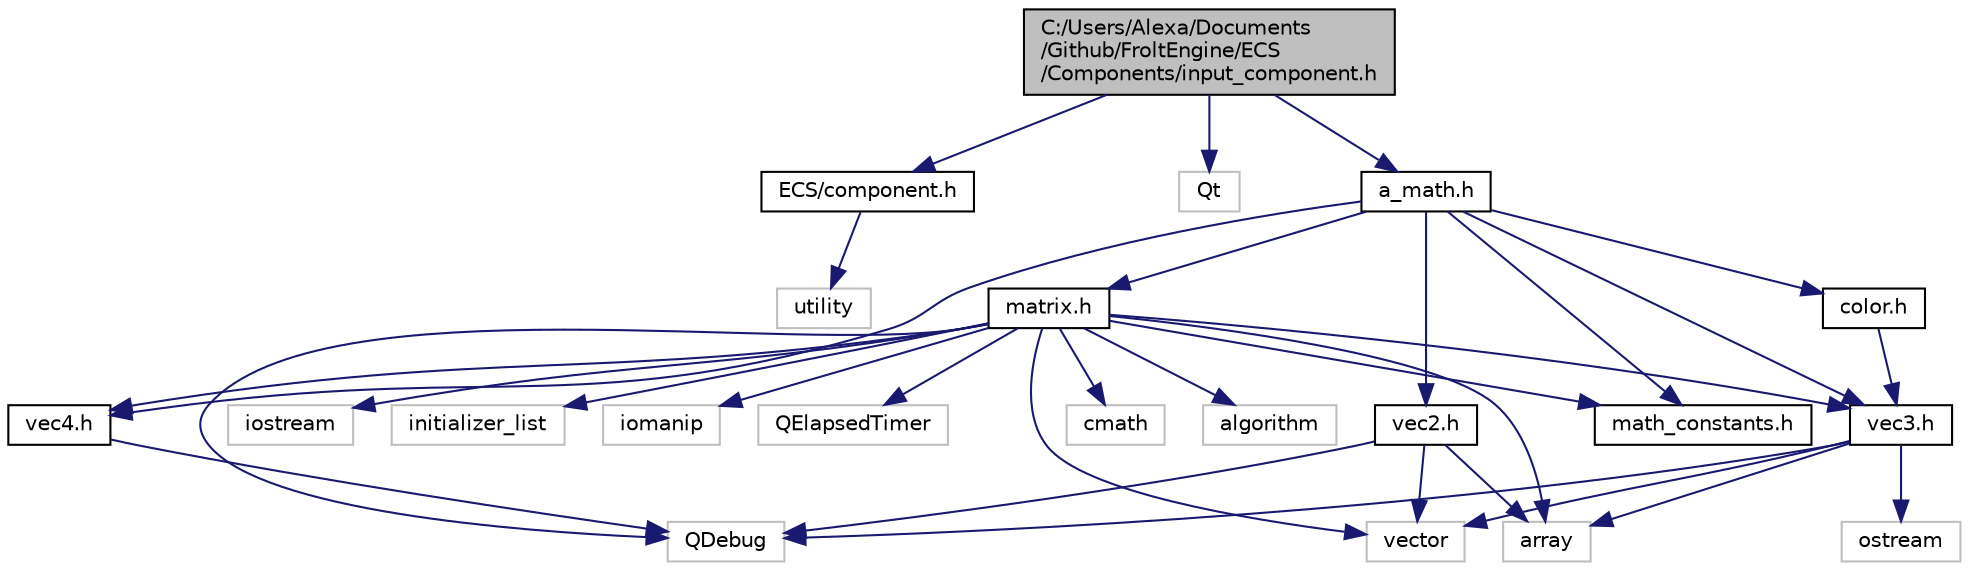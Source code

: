 digraph "C:/Users/Alexa/Documents/Github/FroltEngine/ECS/Components/input_component.h"
{
  edge [fontname="Helvetica",fontsize="10",labelfontname="Helvetica",labelfontsize="10"];
  node [fontname="Helvetica",fontsize="10",shape=record];
  Node0 [label="C:/Users/Alexa/Documents\l/Github/FroltEngine/ECS\l/Components/input_component.h",height=0.2,width=0.4,color="black", fillcolor="grey75", style="filled", fontcolor="black"];
  Node0 -> Node1 [color="midnightblue",fontsize="10",style="solid",fontname="Helvetica"];
  Node1 [label="ECS/component.h",height=0.2,width=0.4,color="black", fillcolor="white", style="filled",URL="$component_8h.html"];
  Node1 -> Node2 [color="midnightblue",fontsize="10",style="solid",fontname="Helvetica"];
  Node2 [label="utility",height=0.2,width=0.4,color="grey75", fillcolor="white", style="filled"];
  Node0 -> Node3 [color="midnightblue",fontsize="10",style="solid",fontname="Helvetica"];
  Node3 [label="Qt",height=0.2,width=0.4,color="grey75", fillcolor="white", style="filled"];
  Node0 -> Node4 [color="midnightblue",fontsize="10",style="solid",fontname="Helvetica"];
  Node4 [label="a_math.h",height=0.2,width=0.4,color="black", fillcolor="white", style="filled",URL="$a__math_8h.html"];
  Node4 -> Node5 [color="midnightblue",fontsize="10",style="solid",fontname="Helvetica"];
  Node5 [label="vec2.h",height=0.2,width=0.4,color="black", fillcolor="white", style="filled",URL="$vec2_8h.html"];
  Node5 -> Node6 [color="midnightblue",fontsize="10",style="solid",fontname="Helvetica"];
  Node6 [label="vector",height=0.2,width=0.4,color="grey75", fillcolor="white", style="filled"];
  Node5 -> Node7 [color="midnightblue",fontsize="10",style="solid",fontname="Helvetica"];
  Node7 [label="array",height=0.2,width=0.4,color="grey75", fillcolor="white", style="filled"];
  Node5 -> Node8 [color="midnightblue",fontsize="10",style="solid",fontname="Helvetica"];
  Node8 [label="QDebug",height=0.2,width=0.4,color="grey75", fillcolor="white", style="filled"];
  Node4 -> Node9 [color="midnightblue",fontsize="10",style="solid",fontname="Helvetica"];
  Node9 [label="vec3.h",height=0.2,width=0.4,color="black", fillcolor="white", style="filled",URL="$vec3_8h.html"];
  Node9 -> Node10 [color="midnightblue",fontsize="10",style="solid",fontname="Helvetica"];
  Node10 [label="ostream",height=0.2,width=0.4,color="grey75", fillcolor="white", style="filled"];
  Node9 -> Node6 [color="midnightblue",fontsize="10",style="solid",fontname="Helvetica"];
  Node9 -> Node7 [color="midnightblue",fontsize="10",style="solid",fontname="Helvetica"];
  Node9 -> Node8 [color="midnightblue",fontsize="10",style="solid",fontname="Helvetica"];
  Node4 -> Node11 [color="midnightblue",fontsize="10",style="solid",fontname="Helvetica"];
  Node11 [label="vec4.h",height=0.2,width=0.4,color="black", fillcolor="white", style="filled",URL="$vec4_8h.html"];
  Node11 -> Node8 [color="midnightblue",fontsize="10",style="solid",fontname="Helvetica"];
  Node4 -> Node12 [color="midnightblue",fontsize="10",style="solid",fontname="Helvetica"];
  Node12 [label="matrix.h",height=0.2,width=0.4,color="black", fillcolor="white", style="filled",URL="$matrix_8h.html"];
  Node12 -> Node6 [color="midnightblue",fontsize="10",style="solid",fontname="Helvetica"];
  Node12 -> Node7 [color="midnightblue",fontsize="10",style="solid",fontname="Helvetica"];
  Node12 -> Node13 [color="midnightblue",fontsize="10",style="solid",fontname="Helvetica"];
  Node13 [label="cmath",height=0.2,width=0.4,color="grey75", fillcolor="white", style="filled"];
  Node12 -> Node14 [color="midnightblue",fontsize="10",style="solid",fontname="Helvetica"];
  Node14 [label="algorithm",height=0.2,width=0.4,color="grey75", fillcolor="white", style="filled"];
  Node12 -> Node15 [color="midnightblue",fontsize="10",style="solid",fontname="Helvetica"];
  Node15 [label="iostream",height=0.2,width=0.4,color="grey75", fillcolor="white", style="filled"];
  Node12 -> Node16 [color="midnightblue",fontsize="10",style="solid",fontname="Helvetica"];
  Node16 [label="initializer_list",height=0.2,width=0.4,color="grey75", fillcolor="white", style="filled"];
  Node12 -> Node17 [color="midnightblue",fontsize="10",style="solid",fontname="Helvetica"];
  Node17 [label="iomanip",height=0.2,width=0.4,color="grey75", fillcolor="white", style="filled"];
  Node12 -> Node8 [color="midnightblue",fontsize="10",style="solid",fontname="Helvetica"];
  Node12 -> Node18 [color="midnightblue",fontsize="10",style="solid",fontname="Helvetica"];
  Node18 [label="QElapsedTimer",height=0.2,width=0.4,color="grey75", fillcolor="white", style="filled"];
  Node12 -> Node9 [color="midnightblue",fontsize="10",style="solid",fontname="Helvetica"];
  Node12 -> Node11 [color="midnightblue",fontsize="10",style="solid",fontname="Helvetica"];
  Node12 -> Node19 [color="midnightblue",fontsize="10",style="solid",fontname="Helvetica"];
  Node19 [label="math_constants.h",height=0.2,width=0.4,color="black", fillcolor="white", style="filled",URL="$math__constants_8h.html"];
  Node4 -> Node19 [color="midnightblue",fontsize="10",style="solid",fontname="Helvetica"];
  Node4 -> Node20 [color="midnightblue",fontsize="10",style="solid",fontname="Helvetica"];
  Node20 [label="color.h",height=0.2,width=0.4,color="black", fillcolor="white", style="filled",URL="$color_8h.html"];
  Node20 -> Node9 [color="midnightblue",fontsize="10",style="solid",fontname="Helvetica"];
}
